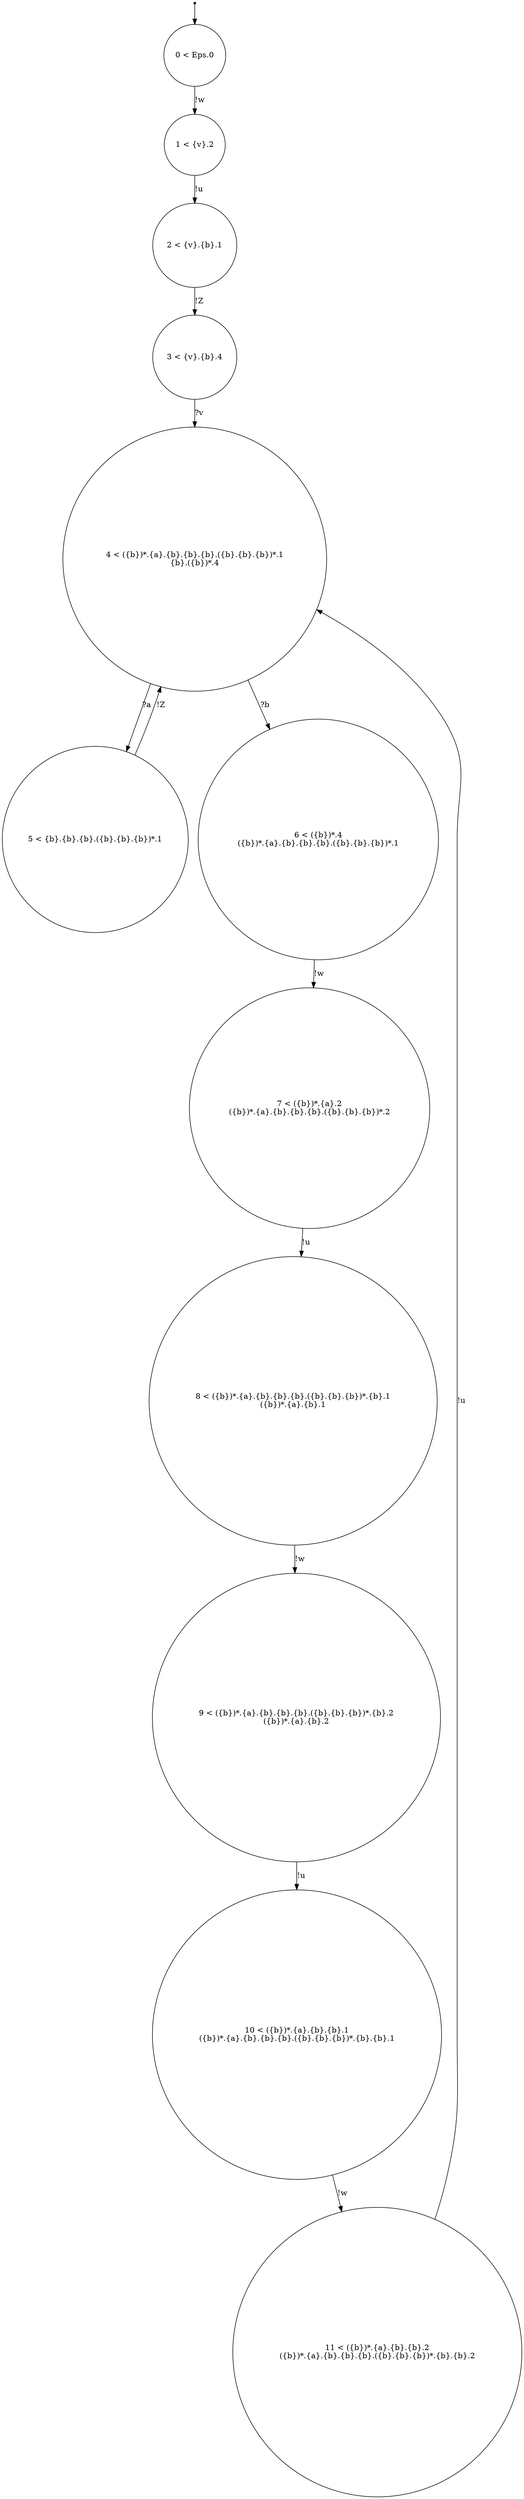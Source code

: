 digraph {
 node [shape=point] ENTRY
 node [shape=circle]
4 [label="4 < ({b})*.{a}.{b}.{b}.{b}.({b}.{b}.{b})*.1
{b}.({b})*.4
"]
9 [label="9 < ({b})*.{a}.{b}.{b}.{b}.({b}.{b}.{b})*.{b}.2
({b})*.{a}.{b}.2
"]
10 [label="10 < ({b})*.{a}.{b}.{b}.1
({b})*.{a}.{b}.{b}.{b}.({b}.{b}.{b})*.{b}.{b}.1
"]
1 [label="1 < {v}.2
"]
8 [label="8 < ({b})*.{a}.{b}.{b}.{b}.({b}.{b}.{b})*.{b}.1
({b})*.{a}.{b}.1
"]
3 [label="3 < {v}.{b}.4
"]
5 [label="5 < {b}.{b}.{b}.({b}.{b}.{b})*.1
"]
6 [label="6 < ({b})*.4
({b})*.{a}.{b}.{b}.{b}.({b}.{b}.{b})*.1
"]
7 [label="7 < ({b})*.{a}.2
({b})*.{a}.{b}.{b}.{b}.({b}.{b}.{b})*.2
"]
11 [label="11 < ({b})*.{a}.{b}.{b}.2
({b})*.{a}.{b}.{b}.{b}.({b}.{b}.{b})*.{b}.{b}.2
"]
2 [label="2 < {v}.{b}.1
"]
0 [label="0 < Eps.0
"]
ENTRY -> 0
2 -> 3 [label="!Z"]
1 -> 2 [label="!u"]
0 -> 1 [label="!w"]
8 -> 9 [label="!w"]
4 -> 6 [label="?b"]
6 -> 7 [label="!w"]
4 -> 5 [label="?a"]
11 -> 4 [label="!u"]
10 -> 11 [label="!w"]
5 -> 4 [label="!Z"]
3 -> 4 [label="?v"]
7 -> 8 [label="!u"]
9 -> 10 [label="!u"]

}